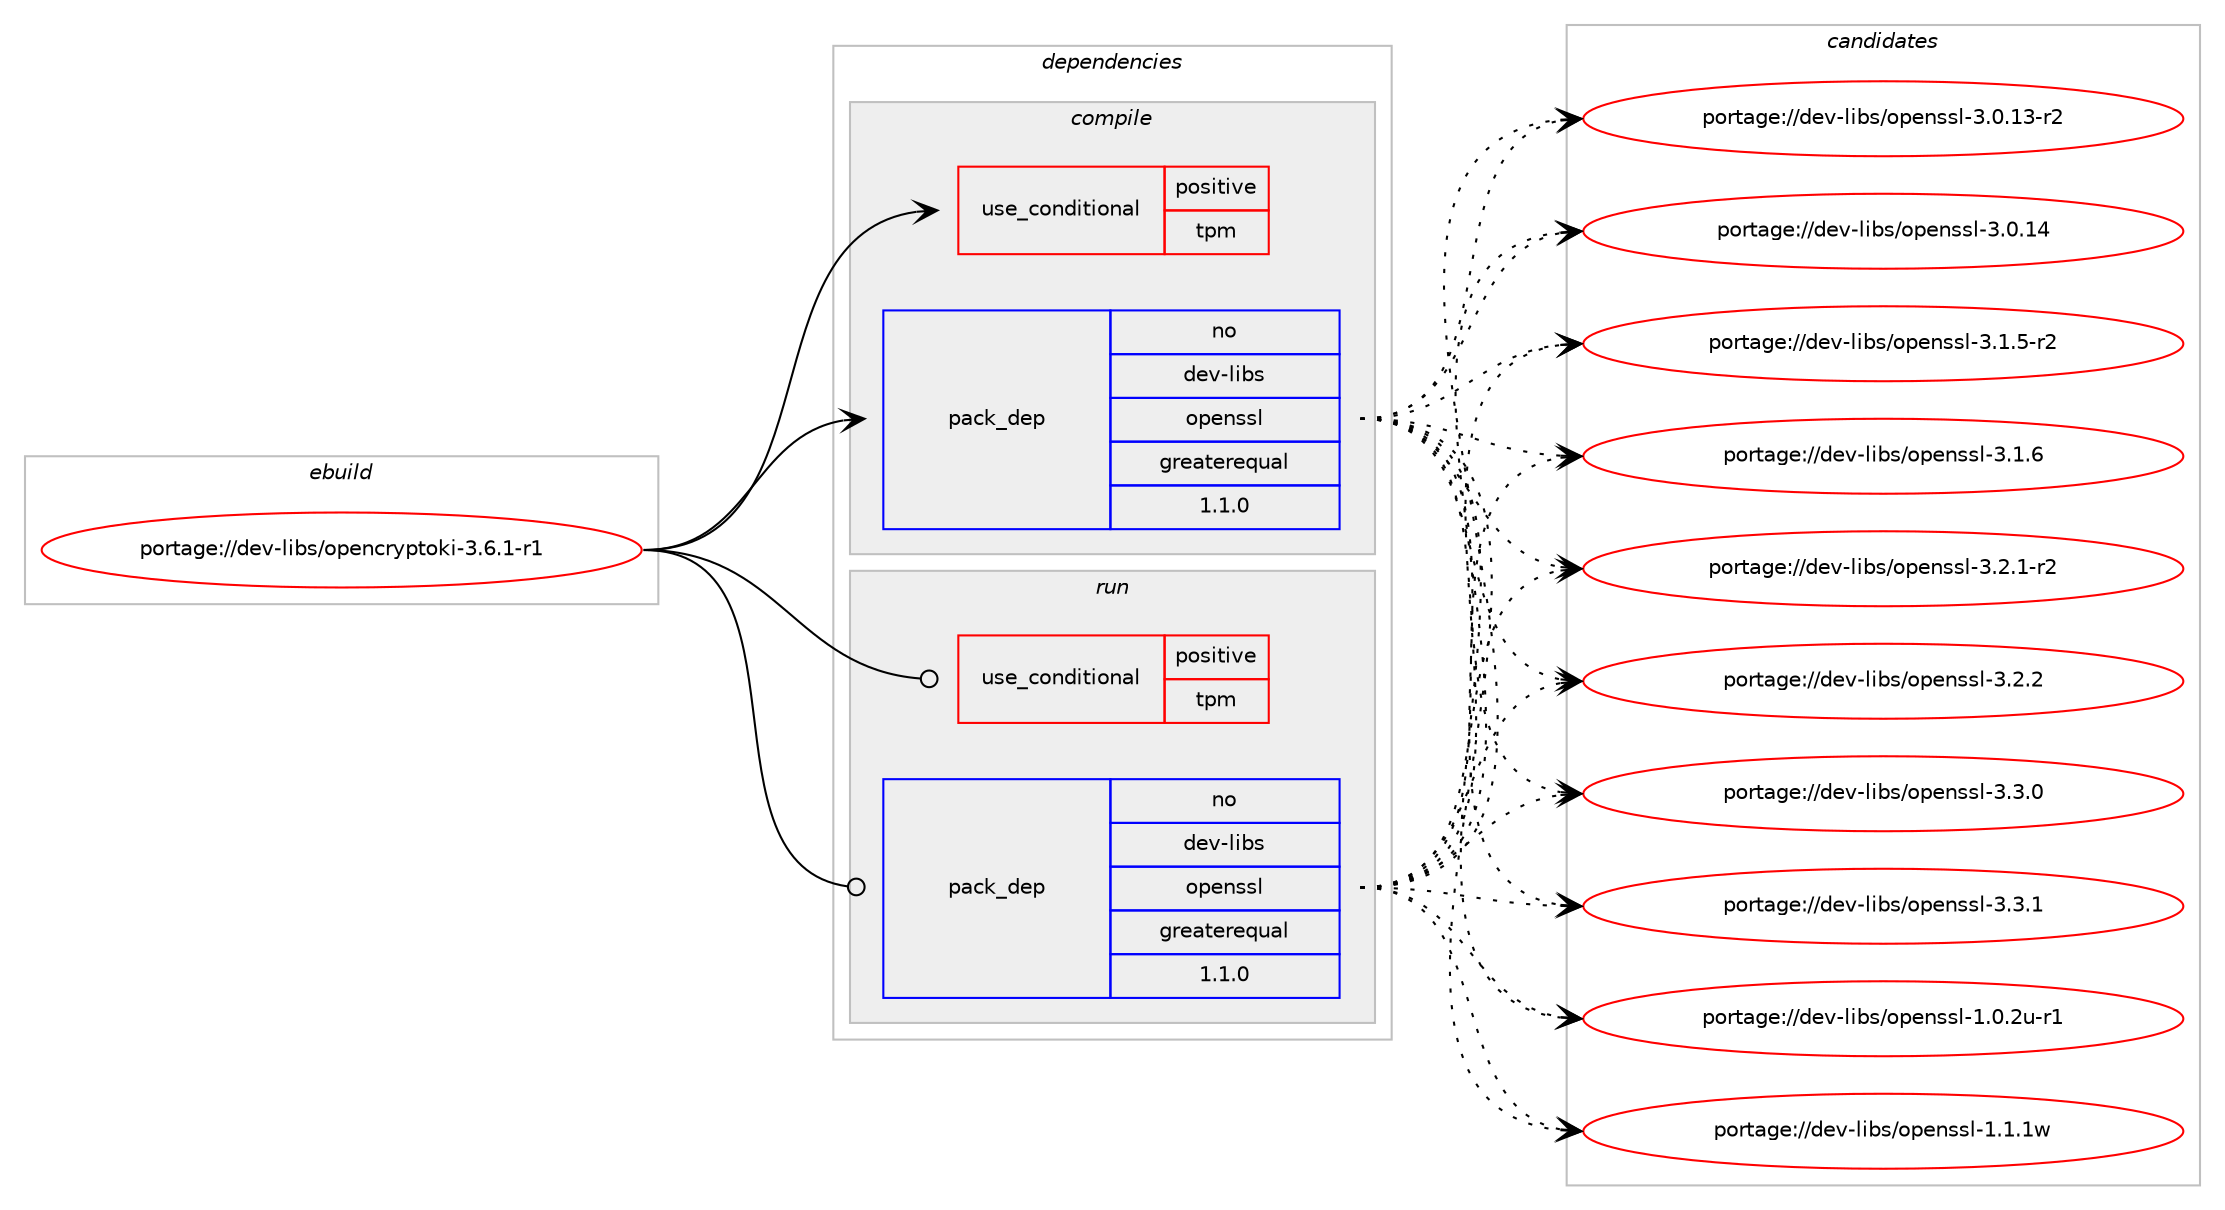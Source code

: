 digraph prolog {

# *************
# Graph options
# *************

newrank=true;
concentrate=true;
compound=true;
graph [rankdir=LR,fontname=Helvetica,fontsize=10,ranksep=1.5];#, ranksep=2.5, nodesep=0.2];
edge  [arrowhead=vee];
node  [fontname=Helvetica,fontsize=10];

# **********
# The ebuild
# **********

subgraph cluster_leftcol {
color=gray;
rank=same;
label=<<i>ebuild</i>>;
id [label="portage://dev-libs/opencryptoki-3.6.1-r1", color=red, width=4, href="../dev-libs/opencryptoki-3.6.1-r1.svg"];
}

# ****************
# The dependencies
# ****************

subgraph cluster_midcol {
color=gray;
label=<<i>dependencies</i>>;
subgraph cluster_compile {
fillcolor="#eeeeee";
style=filled;
label=<<i>compile</i>>;
subgraph cond27014 {
dependency57122 [label=<<TABLE BORDER="0" CELLBORDER="1" CELLSPACING="0" CELLPADDING="4"><TR><TD ROWSPAN="3" CELLPADDING="10">use_conditional</TD></TR><TR><TD>positive</TD></TR><TR><TD>tpm</TD></TR></TABLE>>, shape=none, color=red];
# *** BEGIN UNKNOWN DEPENDENCY TYPE (TODO) ***
# dependency57122 -> package_dependency(portage://dev-libs/opencryptoki-3.6.1-r1,install,no,app-crypt,trousers,none,[,,],[],[])
# *** END UNKNOWN DEPENDENCY TYPE (TODO) ***

}
id:e -> dependency57122:w [weight=20,style="solid",arrowhead="vee"];
subgraph pack28944 {
dependency57123 [label=<<TABLE BORDER="0" CELLBORDER="1" CELLSPACING="0" CELLPADDING="4" WIDTH="220"><TR><TD ROWSPAN="6" CELLPADDING="30">pack_dep</TD></TR><TR><TD WIDTH="110">no</TD></TR><TR><TD>dev-libs</TD></TR><TR><TD>openssl</TD></TR><TR><TD>greaterequal</TD></TR><TR><TD>1.1.0</TD></TR></TABLE>>, shape=none, color=blue];
}
id:e -> dependency57123:w [weight=20,style="solid",arrowhead="vee"];
}
subgraph cluster_compileandrun {
fillcolor="#eeeeee";
style=filled;
label=<<i>compile and run</i>>;
}
subgraph cluster_run {
fillcolor="#eeeeee";
style=filled;
label=<<i>run</i>>;
subgraph cond27015 {
dependency57124 [label=<<TABLE BORDER="0" CELLBORDER="1" CELLSPACING="0" CELLPADDING="4"><TR><TD ROWSPAN="3" CELLPADDING="10">use_conditional</TD></TR><TR><TD>positive</TD></TR><TR><TD>tpm</TD></TR></TABLE>>, shape=none, color=red];
# *** BEGIN UNKNOWN DEPENDENCY TYPE (TODO) ***
# dependency57124 -> package_dependency(portage://dev-libs/opencryptoki-3.6.1-r1,run,no,app-crypt,trousers,none,[,,],[],[])
# *** END UNKNOWN DEPENDENCY TYPE (TODO) ***

}
id:e -> dependency57124:w [weight=20,style="solid",arrowhead="odot"];
# *** BEGIN UNKNOWN DEPENDENCY TYPE (TODO) ***
# id -> package_dependency(portage://dev-libs/opencryptoki-3.6.1-r1,run,no,acct-group,pkcs11,none,[,,],[],[])
# *** END UNKNOWN DEPENDENCY TYPE (TODO) ***

subgraph pack28945 {
dependency57125 [label=<<TABLE BORDER="0" CELLBORDER="1" CELLSPACING="0" CELLPADDING="4" WIDTH="220"><TR><TD ROWSPAN="6" CELLPADDING="30">pack_dep</TD></TR><TR><TD WIDTH="110">no</TD></TR><TR><TD>dev-libs</TD></TR><TR><TD>openssl</TD></TR><TR><TD>greaterequal</TD></TR><TR><TD>1.1.0</TD></TR></TABLE>>, shape=none, color=blue];
}
id:e -> dependency57125:w [weight=20,style="solid",arrowhead="odot"];
}
}

# **************
# The candidates
# **************

subgraph cluster_choices {
rank=same;
color=gray;
label=<<i>candidates</i>>;

subgraph choice28944 {
color=black;
nodesep=1;
choice1001011184510810598115471111121011101151151084549464846501174511449 [label="portage://dev-libs/openssl-1.0.2u-r1", color=red, width=4,href="../dev-libs/openssl-1.0.2u-r1.svg"];
choice100101118451081059811547111112101110115115108454946494649119 [label="portage://dev-libs/openssl-1.1.1w", color=red, width=4,href="../dev-libs/openssl-1.1.1w.svg"];
choice100101118451081059811547111112101110115115108455146484649514511450 [label="portage://dev-libs/openssl-3.0.13-r2", color=red, width=4,href="../dev-libs/openssl-3.0.13-r2.svg"];
choice10010111845108105981154711111210111011511510845514648464952 [label="portage://dev-libs/openssl-3.0.14", color=red, width=4,href="../dev-libs/openssl-3.0.14.svg"];
choice1001011184510810598115471111121011101151151084551464946534511450 [label="portage://dev-libs/openssl-3.1.5-r2", color=red, width=4,href="../dev-libs/openssl-3.1.5-r2.svg"];
choice100101118451081059811547111112101110115115108455146494654 [label="portage://dev-libs/openssl-3.1.6", color=red, width=4,href="../dev-libs/openssl-3.1.6.svg"];
choice1001011184510810598115471111121011101151151084551465046494511450 [label="portage://dev-libs/openssl-3.2.1-r2", color=red, width=4,href="../dev-libs/openssl-3.2.1-r2.svg"];
choice100101118451081059811547111112101110115115108455146504650 [label="portage://dev-libs/openssl-3.2.2", color=red, width=4,href="../dev-libs/openssl-3.2.2.svg"];
choice100101118451081059811547111112101110115115108455146514648 [label="portage://dev-libs/openssl-3.3.0", color=red, width=4,href="../dev-libs/openssl-3.3.0.svg"];
choice100101118451081059811547111112101110115115108455146514649 [label="portage://dev-libs/openssl-3.3.1", color=red, width=4,href="../dev-libs/openssl-3.3.1.svg"];
dependency57123:e -> choice1001011184510810598115471111121011101151151084549464846501174511449:w [style=dotted,weight="100"];
dependency57123:e -> choice100101118451081059811547111112101110115115108454946494649119:w [style=dotted,weight="100"];
dependency57123:e -> choice100101118451081059811547111112101110115115108455146484649514511450:w [style=dotted,weight="100"];
dependency57123:e -> choice10010111845108105981154711111210111011511510845514648464952:w [style=dotted,weight="100"];
dependency57123:e -> choice1001011184510810598115471111121011101151151084551464946534511450:w [style=dotted,weight="100"];
dependency57123:e -> choice100101118451081059811547111112101110115115108455146494654:w [style=dotted,weight="100"];
dependency57123:e -> choice1001011184510810598115471111121011101151151084551465046494511450:w [style=dotted,weight="100"];
dependency57123:e -> choice100101118451081059811547111112101110115115108455146504650:w [style=dotted,weight="100"];
dependency57123:e -> choice100101118451081059811547111112101110115115108455146514648:w [style=dotted,weight="100"];
dependency57123:e -> choice100101118451081059811547111112101110115115108455146514649:w [style=dotted,weight="100"];
}
subgraph choice28945 {
color=black;
nodesep=1;
choice1001011184510810598115471111121011101151151084549464846501174511449 [label="portage://dev-libs/openssl-1.0.2u-r1", color=red, width=4,href="../dev-libs/openssl-1.0.2u-r1.svg"];
choice100101118451081059811547111112101110115115108454946494649119 [label="portage://dev-libs/openssl-1.1.1w", color=red, width=4,href="../dev-libs/openssl-1.1.1w.svg"];
choice100101118451081059811547111112101110115115108455146484649514511450 [label="portage://dev-libs/openssl-3.0.13-r2", color=red, width=4,href="../dev-libs/openssl-3.0.13-r2.svg"];
choice10010111845108105981154711111210111011511510845514648464952 [label="portage://dev-libs/openssl-3.0.14", color=red, width=4,href="../dev-libs/openssl-3.0.14.svg"];
choice1001011184510810598115471111121011101151151084551464946534511450 [label="portage://dev-libs/openssl-3.1.5-r2", color=red, width=4,href="../dev-libs/openssl-3.1.5-r2.svg"];
choice100101118451081059811547111112101110115115108455146494654 [label="portage://dev-libs/openssl-3.1.6", color=red, width=4,href="../dev-libs/openssl-3.1.6.svg"];
choice1001011184510810598115471111121011101151151084551465046494511450 [label="portage://dev-libs/openssl-3.2.1-r2", color=red, width=4,href="../dev-libs/openssl-3.2.1-r2.svg"];
choice100101118451081059811547111112101110115115108455146504650 [label="portage://dev-libs/openssl-3.2.2", color=red, width=4,href="../dev-libs/openssl-3.2.2.svg"];
choice100101118451081059811547111112101110115115108455146514648 [label="portage://dev-libs/openssl-3.3.0", color=red, width=4,href="../dev-libs/openssl-3.3.0.svg"];
choice100101118451081059811547111112101110115115108455146514649 [label="portage://dev-libs/openssl-3.3.1", color=red, width=4,href="../dev-libs/openssl-3.3.1.svg"];
dependency57125:e -> choice1001011184510810598115471111121011101151151084549464846501174511449:w [style=dotted,weight="100"];
dependency57125:e -> choice100101118451081059811547111112101110115115108454946494649119:w [style=dotted,weight="100"];
dependency57125:e -> choice100101118451081059811547111112101110115115108455146484649514511450:w [style=dotted,weight="100"];
dependency57125:e -> choice10010111845108105981154711111210111011511510845514648464952:w [style=dotted,weight="100"];
dependency57125:e -> choice1001011184510810598115471111121011101151151084551464946534511450:w [style=dotted,weight="100"];
dependency57125:e -> choice100101118451081059811547111112101110115115108455146494654:w [style=dotted,weight="100"];
dependency57125:e -> choice1001011184510810598115471111121011101151151084551465046494511450:w [style=dotted,weight="100"];
dependency57125:e -> choice100101118451081059811547111112101110115115108455146504650:w [style=dotted,weight="100"];
dependency57125:e -> choice100101118451081059811547111112101110115115108455146514648:w [style=dotted,weight="100"];
dependency57125:e -> choice100101118451081059811547111112101110115115108455146514649:w [style=dotted,weight="100"];
}
}

}
